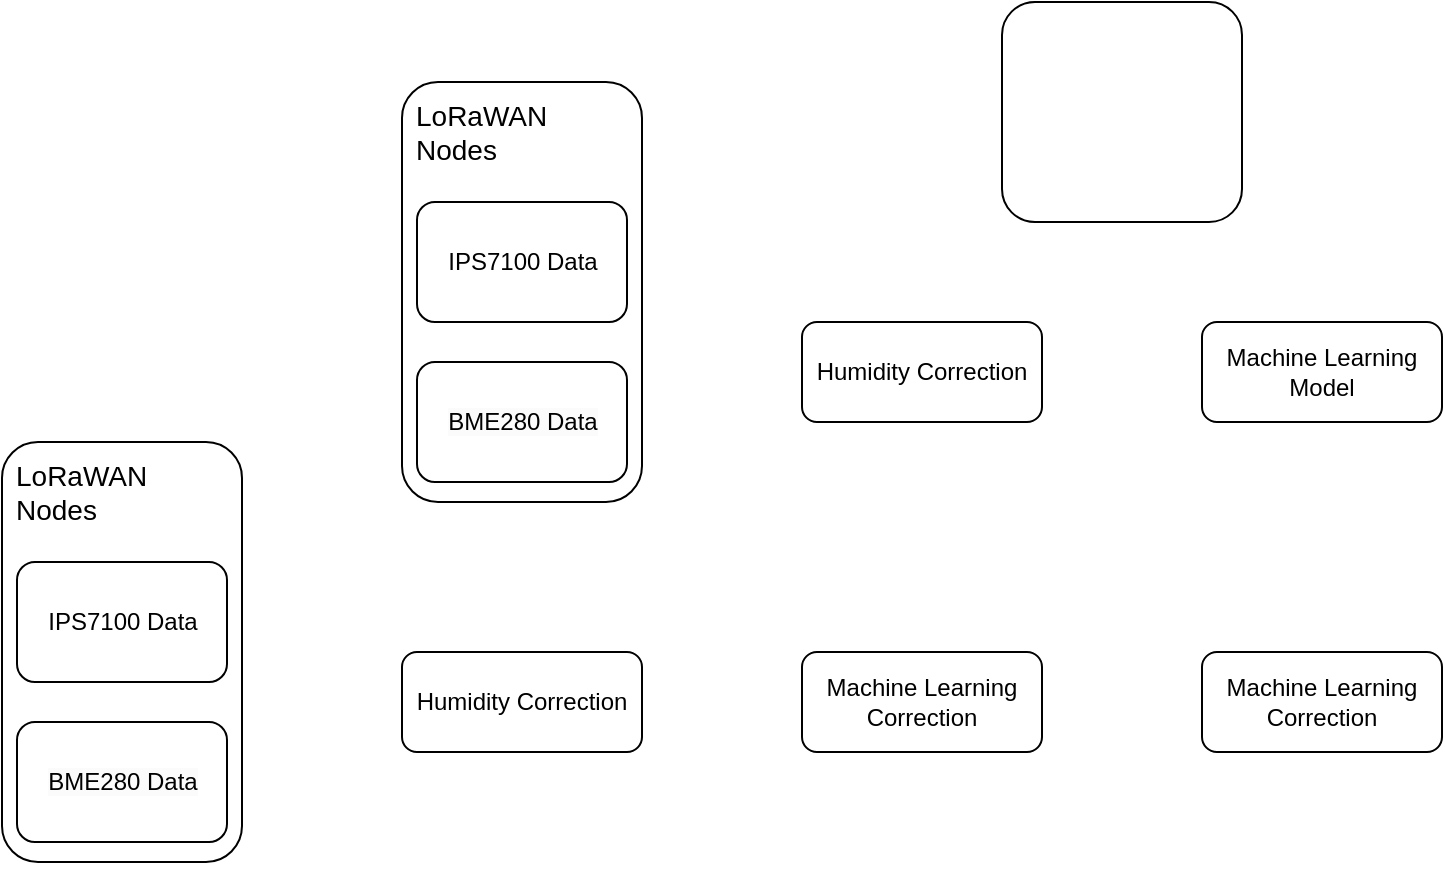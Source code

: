 <mxfile version="24.8.3">
  <diagram name="Page-1" id="N_57aVjMVtkScywhiVQ_">
    <mxGraphModel dx="2037" dy="797" grid="1" gridSize="10" guides="1" tooltips="1" connect="1" arrows="1" fold="1" page="1" pageScale="1" pageWidth="1169" pageHeight="827" math="0" shadow="0">
      <root>
        <mxCell id="0" />
        <mxCell id="1" parent="0" />
        <mxCell id="r-9_rXMzRY92wvyFLWJS-2" value="" style="rounded=1;whiteSpace=wrap;html=1;" vertex="1" parent="1">
          <mxGeometry x="40" y="310" width="120" height="210" as="geometry" />
        </mxCell>
        <mxCell id="r-9_rXMzRY92wvyFLWJS-1" value="IPS7100 Data" style="rounded=1;whiteSpace=wrap;html=1;" vertex="1" parent="1">
          <mxGeometry x="47.5" y="370" width="105" height="60" as="geometry" />
        </mxCell>
        <mxCell id="r-9_rXMzRY92wvyFLWJS-3" value="&lt;span style=&quot;color: rgb(0, 0, 0); font-family: Helvetica; font-size: 12px; font-style: normal; font-variant-ligatures: normal; font-variant-caps: normal; font-weight: 400; letter-spacing: normal; orphans: 2; text-align: center; text-indent: 0px; text-transform: none; widows: 2; word-spacing: 0px; -webkit-text-stroke-width: 0px; white-space: normal; background-color: rgb(251, 251, 251); text-decoration-thickness: initial; text-decoration-style: initial; text-decoration-color: initial; display: inline !important; float: none;&quot;&gt;BME280 Data&lt;/span&gt;" style="rounded=1;whiteSpace=wrap;html=1;" vertex="1" parent="1">
          <mxGeometry x="47.5" y="450" width="105" height="60" as="geometry" />
        </mxCell>
        <mxCell id="r-9_rXMzRY92wvyFLWJS-4" style="edgeStyle=orthogonalEdgeStyle;rounded=0;orthogonalLoop=1;jettySize=auto;html=1;exitX=0.5;exitY=1;exitDx=0;exitDy=0;" edge="1" parent="1" source="r-9_rXMzRY92wvyFLWJS-2" target="r-9_rXMzRY92wvyFLWJS-2">
          <mxGeometry relative="1" as="geometry" />
        </mxCell>
        <mxCell id="r-9_rXMzRY92wvyFLWJS-6" value="&lt;font style=&quot;font-size: 14px;&quot;&gt;LoRaWAN Nodes&lt;/font&gt;" style="text;html=1;align=left;verticalAlign=middle;whiteSpace=wrap;rounded=0;" vertex="1" parent="1">
          <mxGeometry x="45" y="320" width="80" height="30" as="geometry" />
        </mxCell>
        <mxCell id="r-9_rXMzRY92wvyFLWJS-12" value="Humidity Correction" style="rounded=1;whiteSpace=wrap;html=1;" vertex="1" parent="1">
          <mxGeometry x="240" y="415" width="120" height="50" as="geometry" />
        </mxCell>
        <mxCell id="r-9_rXMzRY92wvyFLWJS-13" value="Machine Learning Correction" style="rounded=1;whiteSpace=wrap;html=1;" vertex="1" parent="1">
          <mxGeometry x="440" y="415" width="120" height="50" as="geometry" />
        </mxCell>
        <mxCell id="r-9_rXMzRY92wvyFLWJS-14" style="edgeStyle=orthogonalEdgeStyle;rounded=0;orthogonalLoop=1;jettySize=auto;html=1;exitX=0.5;exitY=1;exitDx=0;exitDy=0;" edge="1" parent="1" source="r-9_rXMzRY92wvyFLWJS-12" target="r-9_rXMzRY92wvyFLWJS-12">
          <mxGeometry relative="1" as="geometry" />
        </mxCell>
        <mxCell id="r-9_rXMzRY92wvyFLWJS-15" value="Machine Learning Correction" style="rounded=1;whiteSpace=wrap;html=1;" vertex="1" parent="1">
          <mxGeometry x="640" y="415" width="120" height="50" as="geometry" />
        </mxCell>
        <mxCell id="r-9_rXMzRY92wvyFLWJS-17" value="" style="rounded=1;whiteSpace=wrap;html=1;" vertex="1" parent="1">
          <mxGeometry x="240" y="130" width="120" height="210" as="geometry" />
        </mxCell>
        <mxCell id="r-9_rXMzRY92wvyFLWJS-18" value="IPS7100 Data" style="rounded=1;whiteSpace=wrap;html=1;" vertex="1" parent="1">
          <mxGeometry x="247.5" y="190" width="105" height="60" as="geometry" />
        </mxCell>
        <mxCell id="r-9_rXMzRY92wvyFLWJS-19" value="&lt;span style=&quot;color: rgb(0, 0, 0); font-family: Helvetica; font-size: 12px; font-style: normal; font-variant-ligatures: normal; font-variant-caps: normal; font-weight: 400; letter-spacing: normal; orphans: 2; text-align: center; text-indent: 0px; text-transform: none; widows: 2; word-spacing: 0px; -webkit-text-stroke-width: 0px; white-space: normal; background-color: rgb(251, 251, 251); text-decoration-thickness: initial; text-decoration-style: initial; text-decoration-color: initial; display: inline !important; float: none;&quot;&gt;BME280 Data&lt;/span&gt;" style="rounded=1;whiteSpace=wrap;html=1;" vertex="1" parent="1">
          <mxGeometry x="247.5" y="270" width="105" height="60" as="geometry" />
        </mxCell>
        <mxCell id="r-9_rXMzRY92wvyFLWJS-20" style="edgeStyle=orthogonalEdgeStyle;rounded=0;orthogonalLoop=1;jettySize=auto;html=1;exitX=0.5;exitY=1;exitDx=0;exitDy=0;" edge="1" parent="1" source="r-9_rXMzRY92wvyFLWJS-17" target="r-9_rXMzRY92wvyFLWJS-17">
          <mxGeometry relative="1" as="geometry" />
        </mxCell>
        <mxCell id="r-9_rXMzRY92wvyFLWJS-21" value="&lt;font style=&quot;font-size: 14px;&quot;&gt;LoRaWAN Nodes&lt;/font&gt;" style="text;html=1;align=left;verticalAlign=middle;whiteSpace=wrap;rounded=0;" vertex="1" parent="1">
          <mxGeometry x="245" y="140" width="85" height="30" as="geometry" />
        </mxCell>
        <mxCell id="r-9_rXMzRY92wvyFLWJS-22" value="Humidity Correction" style="rounded=1;whiteSpace=wrap;html=1;" vertex="1" parent="1">
          <mxGeometry x="440" y="250" width="120" height="50" as="geometry" />
        </mxCell>
        <mxCell id="r-9_rXMzRY92wvyFLWJS-23" value="Machine Learning Model" style="rounded=1;whiteSpace=wrap;html=1;" vertex="1" parent="1">
          <mxGeometry x="640" y="250" width="120" height="50" as="geometry" />
        </mxCell>
        <mxCell id="r-9_rXMzRY92wvyFLWJS-25" value="" style="rounded=1;whiteSpace=wrap;html=1;" vertex="1" parent="1">
          <mxGeometry x="540" y="90" width="120" height="110" as="geometry" />
        </mxCell>
      </root>
    </mxGraphModel>
  </diagram>
</mxfile>
